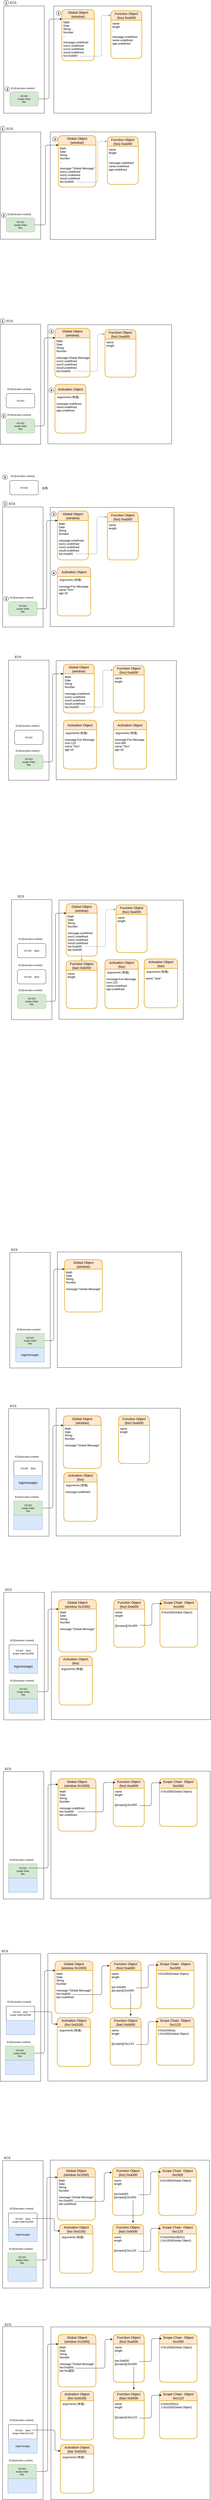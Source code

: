 <mxfile version="20.3.0" type="device"><diagram id="kQzFw5L_pu9Ym93o2bsB" name="第 1 页"><mxGraphModel dx="1292" dy="1020" grid="0" gridSize="10" guides="1" tooltips="1" connect="1" arrows="1" fold="1" page="0" pageScale="1" pageWidth="827" pageHeight="1169" math="0" shadow="0"><root><mxCell id="0"/><mxCell id="1" parent="0"/><mxCell id="50" value="" style="rounded=0;whiteSpace=wrap;html=1;" parent="1" vertex="1"><mxGeometry x="225" y="1008" width="520" height="500" as="geometry"/></mxCell><mxCell id="48" value="Global Object&#10;(window)" style="swimlane;childLayout=stackLayout;horizontal=1;startSize=40;horizontalStack=0;rounded=1;fontSize=14;fontStyle=0;strokeWidth=2;resizeParent=0;resizeLast=1;shadow=0;dashed=0;align=center;fillColor=#ffe6cc;strokeColor=#d79b00;collapsible=0" parent="1" vertex="1"><mxGeometry x="255" y="1023" width="147" height="205" as="geometry"/></mxCell><mxCell id="49" value="Math&#10;Date&#10;String&#10;Number&#10;&#10;message:Global Message&#10;num1:undefined&#10;num2:undefined&#10;result:undefined&#10;foo:0xa000&#10;&#10;" style="align=left;strokeColor=none;fillColor=none;spacingLeft=4;fontSize=12;verticalAlign=top;resizable=0;rotatable=0;part=1;" parent="48" vertex="1"><mxGeometry y="40" width="147" height="165" as="geometry"/></mxCell><mxCell id="57" value="" style="endArrow=classic;html=0;entryX=-0.011;entryY=0.097;entryDx=0;entryDy=0;entryPerimeter=0;fillColor=#dae8fc;strokeColor=#6c8ebf;" parent="48" target="51" edge="1"><mxGeometry width="50" height="50" relative="1" as="geometry"><mxPoint x="76" y="180" as="sourcePoint"/><mxPoint x="126" y="130" as="targetPoint"/><Array as="points"><mxPoint x="179" y="180"/><mxPoint x="179" y="24"/></Array></mxGeometry></mxCell><mxCell id="51" value="Function Object&#10;(foo) 0xa000" style="swimlane;childLayout=stackLayout;horizontal=1;startSize=40;horizontalStack=0;rounded=1;fontSize=14;fontStyle=0;strokeWidth=2;resizeParent=0;resizeLast=1;shadow=0;dashed=0;align=center;fillColor=#ffe6cc;strokeColor=#d79b00;collapsible=0" parent="1" vertex="1"><mxGeometry x="465" y="1028" width="130" height="200" as="geometry"/></mxCell><mxCell id="58" style="edgeStyle=none;html=1;exitX=0;exitY=0;exitDx=0;exitDy=0;" parent="51" source="52" target="51" edge="1"><mxGeometry relative="1" as="geometry"/></mxCell><mxCell id="52" value="name&#10;length&#10;&#10;" style="align=left;strokeColor=none;fillColor=none;spacingLeft=4;fontSize=12;verticalAlign=top;resizable=0;rotatable=0;part=1;" parent="51" vertex="1"><mxGeometry y="40" width="130" height="160" as="geometry"/></mxCell><mxCell id="62" value="Activation Object" style="swimlane;childLayout=stackLayout;horizontal=1;startSize=40;horizontalStack=0;rounded=1;fontSize=14;fontStyle=0;strokeWidth=2;resizeParent=0;resizeLast=1;shadow=0;dashed=0;align=center;fillColor=#ffe6cc;strokeColor=#d79b00;collapsible=0" parent="1" vertex="1"><mxGeometry x="255" y="1258" width="130" height="205" as="geometry"/></mxCell><mxCell id="63" value=" arguments:(有值)&#10;&#10;message:undefined&#10;name:undefined&#10;age:undefined" style="align=left;strokeColor=none;fillColor=none;spacingLeft=4;fontSize=12;verticalAlign=top;resizable=0;rotatable=0;part=1;" parent="62" vertex="1"><mxGeometry y="40" width="130" height="165" as="geometry"/></mxCell><mxCell id="65" value="" style="rounded=0;whiteSpace=wrap;html=1;fontSize=10;" parent="1" vertex="1"><mxGeometry x="25" y="1006" width="170" height="504" as="geometry"/></mxCell><mxCell id="164" style="edgeStyle=none;html=1;exitX=1;exitY=0.5;exitDx=0;exitDy=0;entryX=0;entryY=0;entryDx=0;entryDy=0;" parent="1" source="66" target="49" edge="1"><mxGeometry relative="1" as="geometry"><Array as="points"><mxPoint x="210" y="1433"/><mxPoint x="210" y="1063"/></Array></mxGeometry></mxCell><mxCell id="66" value="VO:GO&lt;br&gt;scope chain&lt;br&gt;this" style="rounded=1;whiteSpace=wrap;html=1;fontSize=10;fillColor=#d5e8d4;strokeColor=#82b366;" parent="1" vertex="1"><mxGeometry x="50" y="1403" width="120" height="60" as="geometry"/></mxCell><mxCell id="67" value="EC(Execution context)" style="text;html=1;strokeColor=none;fillColor=none;align=center;verticalAlign=middle;whiteSpace=wrap;rounded=0;fontSize=10;" parent="1" vertex="1"><mxGeometry x="50" y="1371" width="110" height="30" as="geometry"/></mxCell><mxCell id="68" value="VO:AO" style="rounded=1;whiteSpace=wrap;html=1;fontSize=10;" parent="1" vertex="1"><mxGeometry x="50" y="1297" width="120" height="60" as="geometry"/></mxCell><mxCell id="69" value="EC(Execution context)" style="text;html=1;strokeColor=none;fillColor=none;align=center;verticalAlign=middle;whiteSpace=wrap;rounded=0;fontSize=10;" parent="1" vertex="1"><mxGeometry x="50" y="1263" width="110" height="30" as="geometry"/></mxCell><mxCell id="70" value="" style="rounded=0;whiteSpace=wrap;html=1;" parent="1" vertex="1"><mxGeometry x="250" y="-330" width="410" height="450" as="geometry"/></mxCell><mxCell id="71" value="Global Object&#10;(window)" style="swimlane;childLayout=stackLayout;horizontal=1;startSize=40;horizontalStack=0;rounded=1;fontSize=14;fontStyle=0;strokeWidth=2;resizeParent=0;resizeLast=1;shadow=0;dashed=0;align=center;fillColor=#ffe6cc;strokeColor=#d79b00;collapsible=0" parent="1" vertex="1"><mxGeometry x="284" y="-315" width="136" height="215" as="geometry"/></mxCell><mxCell id="72" value="Math&#10;Date&#10;String&#10;Number&#10;...&#10;&#10;message:undefined&#10;num1:undefined&#10;num2:undefined&#10;result:undefined&#10;foo:0xa000&#10;&#10;" style="align=left;strokeColor=none;fillColor=none;spacingLeft=4;fontSize=12;verticalAlign=top;resizable=0;rotatable=0;part=1;" parent="71" vertex="1"><mxGeometry y="40" width="136" height="175" as="geometry"/></mxCell><mxCell id="73" value="" style="endArrow=classic;html=0;entryX=-0.011;entryY=0.097;entryDx=0;entryDy=0;entryPerimeter=0;fillColor=#dae8fc;strokeColor=#6c8ebf;" parent="71" target="74" edge="1"><mxGeometry width="50" height="50" relative="1" as="geometry"><mxPoint x="76" y="196" as="sourcePoint"/><mxPoint x="126" y="130" as="targetPoint"/><Array as="points"><mxPoint x="166" y="196"/><mxPoint x="166" y="25"/></Array></mxGeometry></mxCell><mxCell id="74" value="Function Object&#10;(foo) 0xa000" style="swimlane;childLayout=stackLayout;horizontal=1;startSize=40;horizontalStack=0;rounded=1;fontSize=14;fontStyle=0;strokeWidth=2;resizeParent=0;resizeLast=1;shadow=0;dashed=0;align=center;fillColor=#ffe6cc;strokeColor=#d79b00;collapsible=0" parent="1" vertex="1"><mxGeometry x="490" y="-310" width="130" height="200" as="geometry"/></mxCell><mxCell id="75" style="edgeStyle=none;html=1;exitX=0;exitY=0;exitDx=0;exitDy=0;" parent="74" source="76" target="74" edge="1"><mxGeometry relative="1" as="geometry"/></mxCell><mxCell id="76" value="name&#10;length&#10;...&#10;&#10;message:undefined&#10;name:undefined&#10;age:undefined" style="align=left;strokeColor=none;fillColor=none;spacingLeft=4;fontSize=12;verticalAlign=top;resizable=0;rotatable=0;part=1;" parent="74" vertex="1"><mxGeometry y="40" width="130" height="160" as="geometry"/></mxCell><mxCell id="79" value="" style="rounded=0;whiteSpace=wrap;html=1;fontSize=10;" parent="1" vertex="1"><mxGeometry x="40" y="-330" width="170" height="450" as="geometry"/></mxCell><mxCell id="84" value="" style="edgeStyle=none;html=1;fontSize=10;exitX=1;exitY=0.5;exitDx=0;exitDy=0;entryX=0;entryY=0;entryDx=0;entryDy=0;" parent="1" source="80" target="72" edge="1"><mxGeometry relative="1" as="geometry"><Array as="points"><mxPoint x="230" y="60"/><mxPoint x="230" y="-275"/></Array></mxGeometry></mxCell><mxCell id="80" value="VO:GO&lt;br&gt;scope chain&lt;br&gt;this" style="rounded=1;whiteSpace=wrap;html=1;fontSize=10;fillColor=#d5e8d4;strokeColor=#82b366;" parent="1" vertex="1"><mxGeometry x="65" y="30" width="120" height="60" as="geometry"/></mxCell><mxCell id="81" value="EC(Execution context)" style="text;html=1;strokeColor=none;fillColor=none;align=center;verticalAlign=middle;whiteSpace=wrap;rounded=0;fontSize=10;" parent="1" vertex="1"><mxGeometry x="65" width="110" height="30" as="geometry"/></mxCell><mxCell id="85" value="&lt;font size=&quot;1&quot;&gt;&lt;b style=&quot;font-size: 13px&quot;&gt;2&lt;/b&gt;&lt;/font&gt;" style="ellipse;whiteSpace=wrap;html=1;aspect=fixed;fontSize=10;" parent="1" vertex="1"><mxGeometry x="45" y="10" width="20" height="20" as="geometry"/></mxCell><mxCell id="87" value="&lt;font size=&quot;1&quot;&gt;&lt;b style=&quot;font-size: 13px&quot;&gt;3&lt;/b&gt;&lt;/font&gt;" style="ellipse;whiteSpace=wrap;html=1;aspect=fixed;fontSize=10;" parent="1" vertex="1"><mxGeometry x="260" y="-310" width="20" height="20" as="geometry"/></mxCell><mxCell id="92" value="&lt;font size=&quot;1&quot;&gt;&lt;b style=&quot;font-size: 13px&quot;&gt;1&lt;/b&gt;&lt;/font&gt;" style="ellipse;whiteSpace=wrap;html=1;aspect=fixed;fontSize=10;" parent="1" vertex="1"><mxGeometry x="40" y="-354" width="20" height="20" as="geometry"/></mxCell><mxCell id="93" value="ECS" style="text;html=1;align=center;verticalAlign=middle;resizable=0;points=[];autosize=1;strokeColor=none;fillColor=none;fontSize=13;" parent="1" vertex="1"><mxGeometry x="60" y="-354" width="37" height="20" as="geometry"/></mxCell><mxCell id="126" value="" style="rounded=0;whiteSpace=wrap;html=1;" parent="1" vertex="1"><mxGeometry x="235" y="199" width="443" height="451" as="geometry"/></mxCell><mxCell id="127" value="Global Object&#10;(window)" style="swimlane;childLayout=stackLayout;horizontal=1;startSize=40;horizontalStack=0;rounded=1;fontSize=14;fontStyle=0;strokeWidth=2;resizeParent=0;resizeLast=1;shadow=0;dashed=0;align=center;fillColor=#ffe6cc;strokeColor=#d79b00;collapsible=0" parent="1" vertex="1"><mxGeometry x="269" y="214" width="158" height="216" as="geometry"/></mxCell><mxCell id="128" value="Math&#10;Date&#10;String&#10;Number&#10;...&#10;&#10;message:&quot;Global Message&quot;&#10;num1:undefined&#10;num2:undefined&#10;result:undefined&#10;foo:0xa000&#10;&#10;" style="align=left;strokeColor=none;fillColor=none;spacingLeft=4;fontSize=12;verticalAlign=top;resizable=0;rotatable=0;part=1;" parent="127" vertex="1"><mxGeometry y="40" width="158" height="176" as="geometry"/></mxCell><mxCell id="129" value="" style="endArrow=classic;html=0;entryX=-0.011;entryY=0.097;entryDx=0;entryDy=0;entryPerimeter=0;fillColor=#dae8fc;strokeColor=#6c8ebf;" parent="127" target="130" edge="1"><mxGeometry width="50" height="50" relative="1" as="geometry"><mxPoint x="76" y="196" as="sourcePoint"/><mxPoint x="126" y="130" as="targetPoint"/><Array as="points"><mxPoint x="166" y="196"/><mxPoint x="166" y="25"/></Array></mxGeometry></mxCell><mxCell id="130" value="Function Object&#10;(foo) 0xa000" style="swimlane;childLayout=stackLayout;horizontal=1;startSize=40;horizontalStack=0;rounded=1;fontSize=14;fontStyle=0;strokeWidth=2;resizeParent=0;resizeLast=1;shadow=0;dashed=0;align=center;fillColor=#ffe6cc;strokeColor=#d79b00;collapsible=0" parent="1" vertex="1"><mxGeometry x="475" y="219" width="130" height="200" as="geometry"/></mxCell><mxCell id="131" style="edgeStyle=none;html=1;exitX=0;exitY=0;exitDx=0;exitDy=0;" parent="130" source="132" target="130" edge="1"><mxGeometry relative="1" as="geometry"/></mxCell><mxCell id="132" value="name&#10;length&#10;...&#10;&#10;message:undefined&#10;name:undefined&#10;age:undefined" style="align=left;strokeColor=none;fillColor=none;spacingLeft=4;fontSize=12;verticalAlign=top;resizable=0;rotatable=0;part=1;" parent="130" vertex="1"><mxGeometry y="40" width="130" height="160" as="geometry"/></mxCell><mxCell id="133" value="" style="rounded=0;whiteSpace=wrap;html=1;fontSize=10;" parent="1" vertex="1"><mxGeometry x="25" y="199" width="170" height="450" as="geometry"/></mxCell><mxCell id="134" value="" style="edgeStyle=none;html=1;fontSize=10;exitX=1;exitY=0.5;exitDx=0;exitDy=0;entryX=0;entryY=0;entryDx=0;entryDy=0;" parent="1" source="135" target="128" edge="1"><mxGeometry relative="1" as="geometry"><Array as="points"><mxPoint x="215" y="589"/><mxPoint x="215" y="254"/></Array></mxGeometry></mxCell><mxCell id="135" value="VO:GO&lt;br&gt;scope chain&lt;br&gt;this" style="rounded=1;whiteSpace=wrap;html=1;fontSize=10;fillColor=#d5e8d4;strokeColor=#82b366;" parent="1" vertex="1"><mxGeometry x="50" y="559" width="120" height="60" as="geometry"/></mxCell><mxCell id="136" value="EC(Execution context)" style="text;html=1;strokeColor=none;fillColor=none;align=center;verticalAlign=middle;whiteSpace=wrap;rounded=0;fontSize=10;" parent="1" vertex="1"><mxGeometry x="50" y="529" width="110" height="30" as="geometry"/></mxCell><mxCell id="137" value="&lt;font size=&quot;1&quot;&gt;&lt;b style=&quot;font-size: 13px&quot;&gt;2&lt;/b&gt;&lt;/font&gt;" style="ellipse;whiteSpace=wrap;html=1;aspect=fixed;fontSize=10;" parent="1" vertex="1"><mxGeometry x="30" y="539" width="20" height="20" as="geometry"/></mxCell><mxCell id="138" value="&lt;font size=&quot;1&quot;&gt;&lt;b style=&quot;font-size: 13px&quot;&gt;3&lt;/b&gt;&lt;/font&gt;" style="ellipse;whiteSpace=wrap;html=1;aspect=fixed;fontSize=10;" parent="1" vertex="1"><mxGeometry x="245" y="219" width="20" height="20" as="geometry"/></mxCell><mxCell id="139" value="&lt;font size=&quot;1&quot;&gt;&lt;b style=&quot;font-size: 13px&quot;&gt;1&lt;/b&gt;&lt;/font&gt;" style="ellipse;whiteSpace=wrap;html=1;aspect=fixed;fontSize=10;" parent="1" vertex="1"><mxGeometry x="25" y="175" width="20" height="20" as="geometry"/></mxCell><mxCell id="140" value="ECS" style="text;html=1;align=center;verticalAlign=middle;resizable=0;points=[];autosize=1;strokeColor=none;fillColor=none;fontSize=13;" parent="1" vertex="1"><mxGeometry x="45" y="175" width="37" height="20" as="geometry"/></mxCell><mxCell id="159" value="&lt;font size=&quot;1&quot;&gt;&lt;b style=&quot;font-size: 13px&quot;&gt;1&lt;/b&gt;&lt;/font&gt;" style="ellipse;whiteSpace=wrap;html=1;aspect=fixed;fontSize=10;" parent="1" vertex="1"><mxGeometry x="25" y="982" width="20" height="20" as="geometry"/></mxCell><mxCell id="160" value="ECS" style="text;html=1;align=center;verticalAlign=middle;resizable=0;points=[];autosize=1;strokeColor=none;fillColor=none;fontSize=13;" parent="1" vertex="1"><mxGeometry x="45" y="982" width="37" height="20" as="geometry"/></mxCell><mxCell id="161" value="&lt;font size=&quot;1&quot;&gt;&lt;b style=&quot;font-size: 13px&quot;&gt;2&lt;/b&gt;&lt;/font&gt;" style="ellipse;whiteSpace=wrap;html=1;aspect=fixed;fontSize=10;" parent="1" vertex="1"><mxGeometry x="30" y="1381" width="20" height="20" as="geometry"/></mxCell><mxCell id="163" value="&lt;font size=&quot;1&quot;&gt;&lt;b style=&quot;font-size: 13px&quot;&gt;3&lt;/b&gt;&lt;/font&gt;" style="ellipse;whiteSpace=wrap;html=1;aspect=fixed;fontSize=10;" parent="1" vertex="1"><mxGeometry x="230" y="1026" width="20" height="20" as="geometry"/></mxCell><mxCell id="165" value="&lt;font size=&quot;1&quot;&gt;&lt;b style=&quot;font-size: 13px&quot;&gt;4&lt;/b&gt;&lt;/font&gt;" style="ellipse;whiteSpace=wrap;html=1;aspect=fixed;fontSize=10;" parent="1" vertex="1"><mxGeometry x="230" y="1273" width="20" height="20" as="geometry"/></mxCell><mxCell id="171" value="" style="rounded=0;whiteSpace=wrap;html=1;" parent="1" vertex="1"><mxGeometry x="235" y="1775" width="520" height="500" as="geometry"/></mxCell><mxCell id="172" value="Global Object&#10;(window)" style="swimlane;childLayout=stackLayout;horizontal=1;startSize=40;horizontalStack=0;rounded=1;fontSize=14;fontStyle=0;strokeWidth=2;resizeParent=0;resizeLast=1;shadow=0;dashed=0;align=center;fillColor=#ffe6cc;strokeColor=#d79b00;collapsible=0" parent="1" vertex="1"><mxGeometry x="265" y="1790" width="130" height="205" as="geometry"/></mxCell><mxCell id="173" value="Math&#10;Date&#10;String&#10;Number&#10;&#10;message:undefined&#10;num1:undefined&#10;num2:undefined&#10;result:undefined&#10;foo:0xa000&#10;&#10;" style="align=left;strokeColor=none;fillColor=none;spacingLeft=4;fontSize=12;verticalAlign=top;resizable=0;rotatable=0;part=1;" parent="172" vertex="1"><mxGeometry y="40" width="130" height="165" as="geometry"/></mxCell><mxCell id="174" value="" style="endArrow=classic;html=0;entryX=-0.011;entryY=0.097;entryDx=0;entryDy=0;entryPerimeter=0;fillColor=#dae8fc;strokeColor=#6c8ebf;" parent="172" target="175" edge="1"><mxGeometry width="50" height="50" relative="1" as="geometry"><mxPoint x="76" y="180" as="sourcePoint"/><mxPoint x="126" y="130" as="targetPoint"/><Array as="points"><mxPoint x="166" y="180"/><mxPoint x="166" y="25"/></Array></mxGeometry></mxCell><mxCell id="175" value="Function Object&#10;(foo) 0xa000" style="swimlane;childLayout=stackLayout;horizontal=1;startSize=40;horizontalStack=0;rounded=1;fontSize=14;fontStyle=0;strokeWidth=2;resizeParent=0;resizeLast=1;shadow=0;dashed=0;align=center;fillColor=#ffe6cc;strokeColor=#d79b00;collapsible=0" parent="1" vertex="1"><mxGeometry x="475" y="1795" width="130" height="200" as="geometry"/></mxCell><mxCell id="176" style="edgeStyle=none;html=1;exitX=0;exitY=0;exitDx=0;exitDy=0;" parent="175" source="177" target="175" edge="1"><mxGeometry relative="1" as="geometry"/></mxCell><mxCell id="177" value="name&#10;length&#10;&#10;" style="align=left;strokeColor=none;fillColor=none;spacingLeft=4;fontSize=12;verticalAlign=top;resizable=0;rotatable=0;part=1;" parent="175" vertex="1"><mxGeometry y="40" width="130" height="160" as="geometry"/></mxCell><mxCell id="178" value="Activation Object" style="swimlane;childLayout=stackLayout;horizontal=1;startSize=40;horizontalStack=0;rounded=1;fontSize=14;fontStyle=0;strokeWidth=2;resizeParent=0;resizeLast=1;shadow=0;dashed=0;align=center;fillColor=#ffe6cc;strokeColor=#d79b00;collapsible=0" parent="1" vertex="1"><mxGeometry x="265" y="2025" width="140" height="205" as="geometry"/></mxCell><mxCell id="179" value=" arguments:(有值)&#10;&#10;message:Foo Message&#10;name:&quot;Tom&quot;&#10;age:18" style="align=left;strokeColor=none;fillColor=none;spacingLeft=4;fontSize=12;verticalAlign=top;resizable=0;rotatable=0;part=1;" parent="178" vertex="1"><mxGeometry y="40" width="140" height="165" as="geometry"/></mxCell><mxCell id="180" value="" style="rounded=0;whiteSpace=wrap;html=1;fontSize=10;" parent="1" vertex="1"><mxGeometry x="35" y="1773" width="170" height="504" as="geometry"/></mxCell><mxCell id="181" style="edgeStyle=none;html=1;exitX=1;exitY=0.5;exitDx=0;exitDy=0;entryX=0;entryY=0;entryDx=0;entryDy=0;" parent="1" source="182" target="173" edge="1"><mxGeometry relative="1" as="geometry"><Array as="points"><mxPoint x="220" y="2200"/><mxPoint x="220" y="1830"/></Array></mxGeometry></mxCell><mxCell id="182" value="VO:GO&lt;br&gt;scope chain&lt;br&gt;this" style="rounded=1;whiteSpace=wrap;html=1;fontSize=10;fillColor=#d5e8d4;strokeColor=#82b366;" parent="1" vertex="1"><mxGeometry x="60" y="2170" width="120" height="60" as="geometry"/></mxCell><mxCell id="183" value="EC(Execution context)" style="text;html=1;strokeColor=none;fillColor=none;align=center;verticalAlign=middle;whiteSpace=wrap;rounded=0;fontSize=10;" parent="1" vertex="1"><mxGeometry x="60" y="2138" width="110" height="30" as="geometry"/></mxCell><mxCell id="184" value="VO:AO" style="rounded=1;whiteSpace=wrap;html=1;fontSize=10;" parent="1" vertex="1"><mxGeometry x="65" y="1662" width="120" height="60" as="geometry"/></mxCell><mxCell id="185" value="EC(Execution context)" style="text;html=1;strokeColor=none;fillColor=none;align=center;verticalAlign=middle;whiteSpace=wrap;rounded=0;fontSize=10;" parent="1" vertex="1"><mxGeometry x="65" y="1628" width="110" height="30" as="geometry"/></mxCell><mxCell id="187" value="&lt;font size=&quot;1&quot;&gt;&lt;b style=&quot;font-size: 13px&quot;&gt;1&lt;/b&gt;&lt;/font&gt;" style="ellipse;whiteSpace=wrap;html=1;aspect=fixed;fontSize=10;" parent="1" vertex="1"><mxGeometry x="35" y="1749" width="20" height="20" as="geometry"/></mxCell><mxCell id="188" value="ECS" style="text;html=1;align=center;verticalAlign=middle;resizable=0;points=[];autosize=1;strokeColor=none;fillColor=none;fontSize=13;" parent="1" vertex="1"><mxGeometry x="55" y="1749" width="37" height="20" as="geometry"/></mxCell><mxCell id="189" value="&lt;font size=&quot;1&quot;&gt;&lt;b style=&quot;font-size: 13px&quot;&gt;2&lt;/b&gt;&lt;/font&gt;" style="ellipse;whiteSpace=wrap;html=1;aspect=fixed;fontSize=10;" parent="1" vertex="1"><mxGeometry x="40" y="2148" width="20" height="20" as="geometry"/></mxCell><mxCell id="190" value="&lt;font size=&quot;1&quot;&gt;&lt;b style=&quot;font-size: 13px&quot;&gt;3&lt;/b&gt;&lt;/font&gt;" style="ellipse;whiteSpace=wrap;html=1;aspect=fixed;fontSize=10;" parent="1" vertex="1"><mxGeometry x="240" y="1793" width="20" height="20" as="geometry"/></mxCell><mxCell id="191" value="&lt;font size=&quot;1&quot;&gt;&lt;b style=&quot;font-size: 13px&quot;&gt;4&lt;/b&gt;&lt;/font&gt;" style="ellipse;whiteSpace=wrap;html=1;aspect=fixed;fontSize=10;" parent="1" vertex="1"><mxGeometry x="240" y="2040" width="20" height="20" as="geometry"/></mxCell><mxCell id="192" value="&lt;font size=&quot;1&quot;&gt;&lt;b style=&quot;font-size: 13px&quot;&gt;5&lt;/b&gt;&lt;/font&gt;" style="ellipse;whiteSpace=wrap;html=1;aspect=fixed;fontSize=10;" parent="1" vertex="1"><mxGeometry x="35" y="1638" width="20" height="20" as="geometry"/></mxCell><mxCell id="193" value="出栈" style="text;html=1;align=center;verticalAlign=middle;resizable=0;points=[];autosize=1;strokeColor=none;fillColor=none;" parent="1" vertex="1"><mxGeometry x="195" y="1685" width="34" height="18" as="geometry"/></mxCell><mxCell id="194" value="" style="rounded=0;whiteSpace=wrap;html=1;" parent="1" vertex="1"><mxGeometry x="260" y="2418" width="505" height="500" as="geometry"/></mxCell><mxCell id="195" value="Global Object&#10;(window)" style="swimlane;childLayout=stackLayout;horizontal=1;startSize=40;horizontalStack=0;rounded=1;fontSize=14;fontStyle=0;strokeWidth=2;resizeParent=0;resizeLast=1;shadow=0;dashed=0;align=center;fillColor=#ffe6cc;strokeColor=#d79b00;collapsible=0" parent="1" vertex="1"><mxGeometry x="290" y="2433" width="130" height="205" as="geometry"/></mxCell><mxCell id="196" value="Math&#10;Date&#10;String&#10;Number&#10;&#10;message:undefined&#10;num1:undefined&#10;num2:undefined&#10;result:undefined&#10;foo:0xa000&#10;&#10;" style="align=left;strokeColor=none;fillColor=none;spacingLeft=4;fontSize=12;verticalAlign=top;resizable=0;rotatable=0;part=1;" parent="195" vertex="1"><mxGeometry y="40" width="130" height="165" as="geometry"/></mxCell><mxCell id="197" value="" style="endArrow=classic;html=0;entryX=-0.011;entryY=0.097;entryDx=0;entryDy=0;entryPerimeter=0;fillColor=#dae8fc;strokeColor=#6c8ebf;" parent="195" target="198" edge="1"><mxGeometry width="50" height="50" relative="1" as="geometry"><mxPoint x="76" y="180" as="sourcePoint"/><mxPoint x="126" y="130" as="targetPoint"/><Array as="points"><mxPoint x="166" y="180"/><mxPoint x="166" y="25"/></Array></mxGeometry></mxCell><mxCell id="198" value="Function Object&#10;(foo) 0xa000" style="swimlane;childLayout=stackLayout;horizontal=1;startSize=40;horizontalStack=0;rounded=1;fontSize=14;fontStyle=0;strokeWidth=2;resizeParent=0;resizeLast=1;shadow=0;dashed=0;align=center;fillColor=#ffe6cc;strokeColor=#d79b00;collapsible=0" parent="1" vertex="1"><mxGeometry x="500" y="2438" width="130" height="200" as="geometry"/></mxCell><mxCell id="199" style="edgeStyle=none;html=1;exitX=0;exitY=0;exitDx=0;exitDy=0;" parent="198" source="200" target="198" edge="1"><mxGeometry relative="1" as="geometry"/></mxCell><mxCell id="200" value="name&#10;length&#10;&#10;" style="align=left;strokeColor=none;fillColor=none;spacingLeft=4;fontSize=12;verticalAlign=top;resizable=0;rotatable=0;part=1;" parent="198" vertex="1"><mxGeometry y="40" width="130" height="160" as="geometry"/></mxCell><mxCell id="201" value="Activation Object" style="swimlane;childLayout=stackLayout;horizontal=1;startSize=40;horizontalStack=0;rounded=1;fontSize=14;fontStyle=0;strokeWidth=2;resizeParent=0;resizeLast=1;shadow=0;dashed=0;align=center;fillColor=#ffe6cc;strokeColor=#d79b00;collapsible=0" parent="1" vertex="1"><mxGeometry x="290" y="2668" width="140" height="205" as="geometry"/></mxCell><mxCell id="202" value=" arguments:(有值)&#10;&#10;message:Foo Message&#10;num:123&#10;name:&quot;Tom&quot;&#10;age:18" style="align=left;strokeColor=none;fillColor=none;spacingLeft=4;fontSize=12;verticalAlign=top;resizable=0;rotatable=0;part=1;" parent="201" vertex="1"><mxGeometry y="40" width="140" height="165" as="geometry"/></mxCell><mxCell id="203" value="" style="rounded=0;whiteSpace=wrap;html=1;fontSize=10;" parent="1" vertex="1"><mxGeometry x="60" y="2416" width="170" height="504" as="geometry"/></mxCell><mxCell id="204" style="edgeStyle=none;html=1;exitX=1;exitY=0.5;exitDx=0;exitDy=0;entryX=0;entryY=0;entryDx=0;entryDy=0;" parent="1" source="205" target="196" edge="1"><mxGeometry relative="1" as="geometry"><Array as="points"><mxPoint x="245" y="2843"/><mxPoint x="245" y="2473"/></Array></mxGeometry></mxCell><mxCell id="205" value="VO:GO&lt;br&gt;scope chain&lt;br&gt;this" style="rounded=1;whiteSpace=wrap;html=1;fontSize=10;fillColor=#d5e8d4;strokeColor=#82b366;" parent="1" vertex="1"><mxGeometry x="85" y="2813" width="120" height="60" as="geometry"/></mxCell><mxCell id="206" value="EC(Execution context)" style="text;html=1;strokeColor=none;fillColor=none;align=center;verticalAlign=middle;whiteSpace=wrap;rounded=0;fontSize=10;" parent="1" vertex="1"><mxGeometry x="85" y="2781" width="110" height="30" as="geometry"/></mxCell><mxCell id="209" value="ECS" style="text;html=1;align=center;verticalAlign=middle;resizable=0;points=[];autosize=1;strokeColor=none;fillColor=none;fontSize=13;" parent="1" vertex="1"><mxGeometry x="80" y="2392" width="37" height="20" as="geometry"/></mxCell><mxCell id="213" value="VO:AO" style="rounded=1;whiteSpace=wrap;html=1;fontSize=10;" parent="1" vertex="1"><mxGeometry x="85" y="2710" width="120" height="60" as="geometry"/></mxCell><mxCell id="214" value="EC(Execution context)" style="text;html=1;strokeColor=none;fillColor=none;align=center;verticalAlign=middle;whiteSpace=wrap;rounded=0;fontSize=10;" parent="1" vertex="1"><mxGeometry x="85" y="2676" width="110" height="30" as="geometry"/></mxCell><mxCell id="215" value="Activation Object" style="swimlane;childLayout=stackLayout;horizontal=1;startSize=40;horizontalStack=0;rounded=1;fontSize=14;fontStyle=0;strokeWidth=2;resizeParent=0;resizeLast=1;shadow=0;dashed=0;align=center;fillColor=#ffe6cc;strokeColor=#d79b00;collapsible=0" parent="1" vertex="1"><mxGeometry x="500" y="2668" width="140" height="205" as="geometry"/></mxCell><mxCell id="216" value=" arguments:(有值)&#10;&#10;message:Foo Message&#10;num:456&#10;name:&quot;Tom&quot;&#10;age:18" style="align=left;strokeColor=none;fillColor=none;spacingLeft=4;fontSize=12;verticalAlign=top;resizable=0;rotatable=0;part=1;" parent="215" vertex="1"><mxGeometry y="40" width="140" height="165" as="geometry"/></mxCell><mxCell id="236" value="" style="rounded=0;whiteSpace=wrap;html=1;" parent="1" vertex="1"><mxGeometry x="272" y="3423" width="522" height="500" as="geometry"/></mxCell><mxCell id="237" value="Global Object&#10;(window)" style="swimlane;childLayout=stackLayout;horizontal=1;startSize=40;horizontalStack=0;rounded=1;fontSize=14;fontStyle=0;strokeWidth=2;resizeParent=0;resizeLast=1;shadow=0;dashed=0;align=center;fillColor=#ffe6cc;strokeColor=#d79b00;collapsible=0" parent="1" vertex="1"><mxGeometry x="302" y="3438" width="130" height="220" as="geometry"/></mxCell><mxCell id="238" value="Math&#10;Date&#10;String&#10;Number&#10;&#10;message:undefined&#10;num1:undefined&#10;num2:undefined&#10;result:undefined&#10;foo:0xa000&#10;bar:0xb000&#10;&#10;" style="align=left;strokeColor=none;fillColor=none;spacingLeft=4;fontSize=12;verticalAlign=top;resizable=0;rotatable=0;part=1;" parent="237" vertex="1"><mxGeometry y="40" width="130" height="180" as="geometry"/></mxCell><mxCell id="239" value="" style="endArrow=classic;html=0;entryX=-0.011;entryY=0.097;entryDx=0;entryDy=0;entryPerimeter=0;fillColor=#dae8fc;strokeColor=#6c8ebf;" parent="237" target="240" edge="1"><mxGeometry width="50" height="50" relative="1" as="geometry"><mxPoint x="76" y="180" as="sourcePoint"/><mxPoint x="126" y="130" as="targetPoint"/><Array as="points"><mxPoint x="166" y="180"/><mxPoint x="166" y="25"/></Array></mxGeometry></mxCell><mxCell id="240" value="Function Object&#10;(foo) 0xa000" style="swimlane;childLayout=stackLayout;horizontal=1;startSize=40;horizontalStack=0;rounded=1;fontSize=14;fontStyle=0;strokeWidth=2;resizeParent=0;resizeLast=1;shadow=0;dashed=0;align=center;fillColor=#ffe6cc;strokeColor=#d79b00;collapsible=0" parent="1" vertex="1"><mxGeometry x="512" y="3443" width="130" height="200" as="geometry"/></mxCell><mxCell id="241" style="edgeStyle=none;html=1;exitX=0;exitY=0;exitDx=0;exitDy=0;" parent="240" source="242" target="240" edge="1"><mxGeometry relative="1" as="geometry"/></mxCell><mxCell id="242" value="name&#10;length&#10;&#10;" style="align=left;strokeColor=none;fillColor=none;spacingLeft=4;fontSize=12;verticalAlign=top;resizable=0;rotatable=0;part=1;" parent="240" vertex="1"><mxGeometry y="40" width="130" height="160" as="geometry"/></mxCell><mxCell id="243" value="Activation Object&#10;(foo)" style="swimlane;childLayout=stackLayout;horizontal=1;startSize=40;horizontalStack=0;rounded=1;fontSize=14;fontStyle=0;strokeWidth=2;resizeParent=0;resizeLast=1;shadow=0;dashed=0;align=center;fillColor=#ffe6cc;strokeColor=#d79b00;collapsible=0" parent="1" vertex="1"><mxGeometry x="465" y="3673" width="140" height="205" as="geometry"/></mxCell><mxCell id="244" value=" arguments:(有值)&#10;&#10;message:Foo Message&#10;num:123&#10;name:undefined&#10;age:undefined" style="align=left;strokeColor=none;fillColor=none;spacingLeft=4;fontSize=12;verticalAlign=top;resizable=0;rotatable=0;part=1;" parent="243" vertex="1"><mxGeometry y="40" width="140" height="165" as="geometry"/></mxCell><mxCell id="245" value="" style="rounded=0;whiteSpace=wrap;html=1;fontSize=10;" parent="1" vertex="1"><mxGeometry x="72" y="3421" width="170" height="504" as="geometry"/></mxCell><mxCell id="246" style="edgeStyle=none;html=1;exitX=1;exitY=0.5;exitDx=0;exitDy=0;entryX=0;entryY=0;entryDx=0;entryDy=0;" parent="1" source="247" target="238" edge="1"><mxGeometry relative="1" as="geometry"><Array as="points"><mxPoint x="257" y="3848"/><mxPoint x="257" y="3478"/></Array></mxGeometry></mxCell><mxCell id="247" value="VO:GO&lt;br&gt;scope chain&lt;br&gt;this" style="rounded=1;whiteSpace=wrap;html=1;fontSize=10;fillColor=#d5e8d4;strokeColor=#82b366;" parent="1" vertex="1"><mxGeometry x="97" y="3818" width="120" height="60" as="geometry"/></mxCell><mxCell id="248" value="EC(Execution context)" style="text;html=1;strokeColor=none;fillColor=none;align=center;verticalAlign=middle;whiteSpace=wrap;rounded=0;fontSize=10;" parent="1" vertex="1"><mxGeometry x="97" y="3786" width="110" height="30" as="geometry"/></mxCell><mxCell id="249" value="ECS" style="text;html=1;align=center;verticalAlign=middle;resizable=0;points=[];autosize=1;strokeColor=none;fillColor=none;fontSize=13;" parent="1" vertex="1"><mxGeometry x="92" y="3397" width="37" height="20" as="geometry"/></mxCell><mxCell id="250" value="VO:AO&amp;nbsp; &amp;nbsp; (foo)" style="rounded=1;whiteSpace=wrap;html=1;fontSize=10;" parent="1" vertex="1"><mxGeometry x="97" y="3715" width="120" height="60" as="geometry"/></mxCell><mxCell id="251" value="EC(Execution context)" style="text;html=1;strokeColor=none;fillColor=none;align=center;verticalAlign=middle;whiteSpace=wrap;rounded=0;fontSize=10;" parent="1" vertex="1"><mxGeometry x="97" y="3681" width="110" height="30" as="geometry"/></mxCell><mxCell id="252" value="Activation Object&#10;(bar)" style="swimlane;childLayout=stackLayout;horizontal=1;startSize=40;horizontalStack=0;rounded=1;fontSize=14;fontStyle=0;strokeWidth=2;resizeParent=0;resizeLast=1;shadow=0;dashed=0;align=center;fillColor=#ffe6cc;strokeColor=#d79b00;collapsible=0" parent="1" vertex="1"><mxGeometry x="630" y="3670" width="140" height="205" as="geometry"/></mxCell><mxCell id="253" value=" arguments:(有值)&#10;&#10;name:&quot;Jack&quot;" style="align=left;strokeColor=none;fillColor=none;spacingLeft=4;fontSize=12;verticalAlign=top;resizable=0;rotatable=0;part=1;" parent="252" vertex="1"><mxGeometry y="40" width="140" height="165" as="geometry"/></mxCell><mxCell id="254" value="VO:AO&amp;nbsp; &amp;nbsp; (bar)" style="rounded=1;whiteSpace=wrap;html=1;fontSize=10;" parent="1" vertex="1"><mxGeometry x="97" y="3605" width="120" height="60" as="geometry"/></mxCell><mxCell id="255" value="EC(Execution context)" style="text;html=1;strokeColor=none;fillColor=none;align=center;verticalAlign=middle;whiteSpace=wrap;rounded=0;fontSize=10;" parent="1" vertex="1"><mxGeometry x="97" y="3571" width="110" height="30" as="geometry"/></mxCell><mxCell id="256" value="Function Object&#10;(bar) 0xb000" style="swimlane;childLayout=stackLayout;horizontal=1;startSize=40;horizontalStack=0;rounded=1;fontSize=14;fontStyle=0;strokeWidth=2;resizeParent=0;resizeLast=1;shadow=0;dashed=0;align=center;fillColor=#ffe6cc;strokeColor=#d79b00;collapsible=0" parent="1" vertex="1"><mxGeometry x="302" y="3678" width="130" height="200" as="geometry"/></mxCell><mxCell id="257" style="edgeStyle=none;html=1;exitX=0;exitY=0;exitDx=0;exitDy=0;" parent="256" source="258" target="256" edge="1"><mxGeometry relative="1" as="geometry"/></mxCell><mxCell id="258" value="name&#10;length&#10;&#10;" style="align=left;strokeColor=none;fillColor=none;spacingLeft=4;fontSize=12;verticalAlign=top;resizable=0;rotatable=0;part=1;" parent="256" vertex="1"><mxGeometry y="40" width="130" height="160" as="geometry"/></mxCell><mxCell id="259" value="" style="endArrow=classic;html=1;entryX=0.5;entryY=0;entryDx=0;entryDy=0;fillColor=#dae8fc;strokeColor=#6c8ebf;" parent="1" target="256" edge="1"><mxGeometry width="50" height="50" relative="1" as="geometry"><mxPoint x="367" y="3646" as="sourcePoint"/><mxPoint x="206" y="3671" as="targetPoint"/></mxGeometry></mxCell><mxCell id="262" value="" style="rounded=0;whiteSpace=wrap;html=1;" parent="1" vertex="1"><mxGeometry x="260" y="5556" width="522" height="536" as="geometry"/></mxCell><mxCell id="263" value="Global Object&#10;(window)" style="swimlane;childLayout=stackLayout;horizontal=1;startSize=40;horizontalStack=0;rounded=1;fontSize=14;fontStyle=0;strokeWidth=2;resizeParent=0;resizeLast=1;shadow=0;dashed=0;align=center;fillColor=#ffe6cc;strokeColor=#d79b00;collapsible=0" parent="1" vertex="1"><mxGeometry x="290" y="5588" width="159" height="220" as="geometry"/></mxCell><mxCell id="264" value="Math&#10;Date&#10;String&#10;Number&#10;&#10;message:&quot;Global Message&quot;&#10;&#10;" style="align=left;strokeColor=none;fillColor=none;spacingLeft=4;fontSize=12;verticalAlign=top;resizable=0;rotatable=0;part=1;" parent="263" vertex="1"><mxGeometry y="40" width="159" height="180" as="geometry"/></mxCell><mxCell id="271" value="" style="rounded=0;whiteSpace=wrap;html=1;fontSize=10;" parent="1" vertex="1"><mxGeometry x="60" y="5558" width="170" height="535" as="geometry"/></mxCell><mxCell id="272" style="edgeStyle=none;html=1;exitX=1;exitY=0.5;exitDx=0;exitDy=0;entryX=0;entryY=0;entryDx=0;entryDy=0;" parent="1" source="273" target="264" edge="1"><mxGeometry relative="1" as="geometry"><Array as="points"><mxPoint x="246" y="5975"/><mxPoint x="246" y="5628"/></Array></mxGeometry></mxCell><mxCell id="273" value="VO:GO&lt;br&gt;scope chain&lt;br&gt;this&lt;br&gt;" style="rounded=0;whiteSpace=wrap;html=1;fontSize=10;fillColor=#d5e8d4;strokeColor=#82b366;" parent="1" vertex="1"><mxGeometry x="82" y="5945" width="120" height="60" as="geometry"/></mxCell><mxCell id="274" value="EC(Execution context)" style="text;html=1;strokeColor=none;fillColor=none;align=center;verticalAlign=middle;whiteSpace=wrap;rounded=0;fontSize=10;" parent="1" vertex="1"><mxGeometry x="82" y="5913" width="110" height="30" as="geometry"/></mxCell><mxCell id="275" value="ECS" style="text;html=1;align=center;verticalAlign=middle;resizable=0;points=[];autosize=1;strokeColor=none;fillColor=none;fontSize=13;" parent="1" vertex="1"><mxGeometry x="60" y="5536" width="37" height="20" as="geometry"/></mxCell><mxCell id="288" value="" style="rounded=0;whiteSpace=wrap;html=1;fontSize=10;fillColor=#dae8fc;strokeColor=#6c8ebf;" parent="1" vertex="1"><mxGeometry x="82" y="6005" width="120" height="60" as="geometry"/></mxCell><mxCell id="289" value="" style="rounded=0;whiteSpace=wrap;html=1;" parent="1" vertex="1"><mxGeometry x="265" y="4900" width="522" height="485" as="geometry"/></mxCell><mxCell id="290" value="Global Object&#10;(window)" style="swimlane;childLayout=stackLayout;horizontal=1;startSize=40;horizontalStack=0;rounded=1;fontSize=14;fontStyle=0;strokeWidth=2;resizeParent=0;resizeLast=1;shadow=0;dashed=0;align=center;fillColor=#ffe6cc;strokeColor=#d79b00;collapsible=0" parent="1" vertex="1"><mxGeometry x="295" y="4932" width="159" height="220" as="geometry"/></mxCell><mxCell id="291" value="Math&#10;Date&#10;String&#10;Number&#10;&#10;message:&quot;Global Message&quot;&#10;&#10;" style="align=left;strokeColor=none;fillColor=none;spacingLeft=4;fontSize=12;verticalAlign=top;resizable=0;rotatable=0;part=1;" parent="290" vertex="1"><mxGeometry y="40" width="159" height="180" as="geometry"/></mxCell><mxCell id="292" value="" style="rounded=0;whiteSpace=wrap;html=1;fontSize=10;" parent="1" vertex="1"><mxGeometry x="65" y="4902" width="170" height="485" as="geometry"/></mxCell><mxCell id="293" style="edgeStyle=none;html=1;exitX=1;exitY=0.5;exitDx=0;exitDy=0;entryX=0;entryY=0;entryDx=0;entryDy=0;" parent="1" source="294" target="291" edge="1"><mxGeometry relative="1" as="geometry"><Array as="points"><mxPoint x="250" y="5272"/><mxPoint x="250" y="4972"/></Array></mxGeometry></mxCell><mxCell id="294" value="VO:GO&lt;br&gt;scope chain&lt;br&gt;this&lt;br&gt;" style="rounded=0;whiteSpace=wrap;html=1;fontSize=10;fillColor=#d5e8d4;strokeColor=#82b366;" parent="1" vertex="1"><mxGeometry x="90" y="5242" width="120" height="60" as="geometry"/></mxCell><mxCell id="295" value="EC(Execution context)" style="text;html=1;strokeColor=none;fillColor=none;align=center;verticalAlign=middle;whiteSpace=wrap;rounded=0;fontSize=10;" parent="1" vertex="1"><mxGeometry x="90" y="5210" width="110" height="30" as="geometry"/></mxCell><mxCell id="296" value="ECS" style="text;html=1;align=center;verticalAlign=middle;resizable=0;points=[];autosize=1;strokeColor=none;fillColor=none;fontSize=13;" parent="1" vertex="1"><mxGeometry x="65" y="4880" width="37" height="20" as="geometry"/></mxCell><mxCell id="297" value="&lt;font style=&quot;font-size: 12px&quot;&gt;log(message)&lt;/font&gt;" style="rounded=0;whiteSpace=wrap;html=1;fontSize=10;fillColor=#dae8fc;strokeColor=#6c8ebf;" parent="1" vertex="1"><mxGeometry x="90" y="5302" width="120" height="60" as="geometry"/></mxCell><mxCell id="298" value="Function Object&#10;(foo) 0xa000" style="swimlane;childLayout=stackLayout;horizontal=1;startSize=40;horizontalStack=0;rounded=1;fontSize=14;fontStyle=0;strokeWidth=2;resizeParent=0;resizeLast=1;shadow=0;dashed=0;align=center;fillColor=#ffe6cc;strokeColor=#d79b00;collapsible=0" parent="1" vertex="1"><mxGeometry x="522" y="5588" width="130" height="200" as="geometry"/></mxCell><mxCell id="299" style="edgeStyle=none;html=1;exitX=0;exitY=0;exitDx=0;exitDy=0;" parent="298" source="300" target="298" edge="1"><mxGeometry relative="1" as="geometry"/></mxCell><mxCell id="300" value="name&#10;length&#10;...&#10;&#10;" style="align=left;strokeColor=none;fillColor=none;spacingLeft=4;fontSize=12;verticalAlign=top;resizable=0;rotatable=0;part=1;" parent="298" vertex="1"><mxGeometry y="40" width="130" height="160" as="geometry"/></mxCell><mxCell id="302" value="Activation Object&#10;(foo)" style="swimlane;childLayout=stackLayout;horizontal=1;startSize=40;horizontalStack=0;rounded=1;fontSize=14;fontStyle=0;strokeWidth=2;resizeParent=0;resizeLast=1;shadow=0;dashed=0;align=center;fillColor=#ffe6cc;strokeColor=#d79b00;collapsible=0" parent="1" vertex="1"><mxGeometry x="292" y="5825.5" width="140" height="205" as="geometry"/></mxCell><mxCell id="303" value=" arguments:(有值)&#10;&#10;message:undefined" style="align=left;strokeColor=none;fillColor=none;spacingLeft=4;fontSize=12;verticalAlign=top;resizable=0;rotatable=0;part=1;" parent="302" vertex="1"><mxGeometry y="40" width="140" height="165" as="geometry"/></mxCell><mxCell id="304" value="VO:AO&amp;nbsp; &amp;nbsp; (foo)" style="rounded=0;whiteSpace=wrap;html=1;fontSize=10;" parent="1" vertex="1"><mxGeometry x="82" y="5778" width="120" height="60" as="geometry"/></mxCell><mxCell id="305" value="EC(Execution context)" style="text;html=1;strokeColor=none;fillColor=none;align=center;verticalAlign=middle;whiteSpace=wrap;rounded=0;fontSize=10;" parent="1" vertex="1"><mxGeometry x="82" y="5744" width="110" height="30" as="geometry"/></mxCell><mxCell id="306" value="&lt;font style=&quot;font-size: 13px&quot;&gt;log(message)&lt;/font&gt;" style="rounded=0;whiteSpace=wrap;html=1;fontSize=10;fillColor=#dae8fc;strokeColor=#6c8ebf;" parent="1" vertex="1"><mxGeometry x="82" y="5838" width="120" height="60" as="geometry"/></mxCell><mxCell id="311" value="" style="rounded=0;whiteSpace=wrap;html=1;" parent="1" vertex="1"><mxGeometry x="240" y="6327" width="669" height="536" as="geometry"/></mxCell><mxCell id="312" value="Global Object&#10;(window 0x1000)" style="swimlane;childLayout=stackLayout;horizontal=1;startSize=40;horizontalStack=0;rounded=1;fontSize=14;fontStyle=0;strokeWidth=2;resizeParent=0;resizeLast=1;shadow=0;dashed=0;align=center;fillColor=#ffe6cc;strokeColor=#d79b00;collapsible=0" parent="1" vertex="1"><mxGeometry x="270" y="6359" width="159" height="220" as="geometry"/></mxCell><mxCell id="313" value="Math&#10;Date&#10;String&#10;Number&#10;&#10;message:&quot;Global Message&quot;&#10;&#10;" style="align=left;strokeColor=none;fillColor=none;spacingLeft=4;fontSize=12;verticalAlign=top;resizable=0;rotatable=0;part=1;" parent="312" vertex="1"><mxGeometry y="40" width="159" height="180" as="geometry"/></mxCell><mxCell id="314" value="" style="rounded=0;whiteSpace=wrap;html=1;fontSize=10;" parent="1" vertex="1"><mxGeometry x="40" y="6329" width="170" height="535" as="geometry"/></mxCell><mxCell id="315" style="edgeStyle=none;html=1;exitX=1;exitY=0.5;exitDx=0;exitDy=0;entryX=0;entryY=0;entryDx=0;entryDy=0;" parent="1" source="316" target="313" edge="1"><mxGeometry relative="1" as="geometry"><Array as="points"><mxPoint x="226" y="6746"/><mxPoint x="226" y="6399"/></Array></mxGeometry></mxCell><mxCell id="316" value="VO:GO&lt;br&gt;scope chain&lt;br&gt;this&lt;br&gt;" style="rounded=0;whiteSpace=wrap;html=1;fontSize=10;fillColor=#d5e8d4;strokeColor=#82b366;" parent="1" vertex="1"><mxGeometry x="62" y="6716" width="120" height="60" as="geometry"/></mxCell><mxCell id="317" value="EC(Execution context)" style="text;html=1;strokeColor=none;fillColor=none;align=center;verticalAlign=middle;whiteSpace=wrap;rounded=0;fontSize=10;" parent="1" vertex="1"><mxGeometry x="62" y="6684" width="110" height="30" as="geometry"/></mxCell><mxCell id="318" value="ECS" style="text;html=1;align=center;verticalAlign=middle;resizable=0;points=[];autosize=1;strokeColor=none;fillColor=none;fontSize=13;" parent="1" vertex="1"><mxGeometry x="40" y="6307" width="37" height="20" as="geometry"/></mxCell><mxCell id="319" value="" style="rounded=0;whiteSpace=wrap;html=1;fontSize=10;fillColor=#dae8fc;strokeColor=#6c8ebf;" parent="1" vertex="1"><mxGeometry x="62" y="6776" width="120" height="60" as="geometry"/></mxCell><mxCell id="320" value="Function Object&#10;(foo) 0xa000" style="swimlane;childLayout=stackLayout;horizontal=1;startSize=40;horizontalStack=0;rounded=1;fontSize=14;fontStyle=0;strokeWidth=2;resizeParent=0;resizeLast=1;shadow=0;dashed=0;align=center;fillColor=#ffe6cc;strokeColor=#d79b00;collapsible=0" parent="1" vertex="1"><mxGeometry x="502" y="6359" width="130" height="200" as="geometry"/></mxCell><mxCell id="321" style="edgeStyle=none;html=1;exitX=0;exitY=0;exitDx=0;exitDy=0;" parent="320" source="322" target="320" edge="1"><mxGeometry relative="1" as="geometry"/></mxCell><mxCell id="322" value="name&#10;length&#10;...&#10;&#10;[[scopes]]:0xc000&#10;" style="align=left;strokeColor=none;fillColor=none;spacingLeft=4;fontSize=12;verticalAlign=top;resizable=0;rotatable=0;part=1;" parent="320" vertex="1"><mxGeometry y="40" width="130" height="160" as="geometry"/></mxCell><mxCell id="323" value="Activation Object&#10;(foo)" style="swimlane;childLayout=stackLayout;horizontal=1;startSize=40;horizontalStack=0;rounded=1;fontSize=14;fontStyle=0;strokeWidth=2;resizeParent=0;resizeLast=1;shadow=0;dashed=0;align=center;fillColor=#ffe6cc;strokeColor=#d79b00;collapsible=0" parent="1" vertex="1"><mxGeometry x="272" y="6596.5" width="140" height="205" as="geometry"/></mxCell><mxCell id="324" value=" arguments:(有值)&#10;&#10;" style="align=left;strokeColor=none;fillColor=none;spacingLeft=4;fontSize=12;verticalAlign=top;resizable=0;rotatable=0;part=1;" parent="323" vertex="1"><mxGeometry y="40" width="140" height="165" as="geometry"/></mxCell><mxCell id="325" value="VO:AO&amp;nbsp; &amp;nbsp; (foo)&lt;br&gt;&lt;font style=&quot;font-size: 10px&quot;&gt;scope chain:0x1000&lt;/font&gt;" style="rounded=0;whiteSpace=wrap;html=1;fontSize=10;" parent="1" vertex="1"><mxGeometry x="62" y="6549" width="120" height="60" as="geometry"/></mxCell><mxCell id="326" value="EC(Execution context)" style="text;html=1;strokeColor=none;fillColor=none;align=center;verticalAlign=middle;whiteSpace=wrap;rounded=0;fontSize=10;" parent="1" vertex="1"><mxGeometry x="62" y="6515" width="110" height="30" as="geometry"/></mxCell><mxCell id="327" value="&lt;font style=&quot;font-size: 13px&quot;&gt;log(message)&lt;/font&gt;" style="rounded=0;whiteSpace=wrap;html=1;fontSize=10;fillColor=#dae8fc;strokeColor=#6c8ebf;" parent="1" vertex="1"><mxGeometry x="62" y="6609" width="120" height="60" as="geometry"/></mxCell><mxCell id="328" value="Scope Chain  Object&#10;0xc000" style="swimlane;childLayout=stackLayout;horizontal=1;startSize=40;horizontalStack=0;rounded=1;fontSize=14;fontStyle=0;strokeWidth=2;resizeParent=0;resizeLast=1;shadow=0;dashed=0;align=center;fillColor=#ffe6cc;strokeColor=#d79b00;collapsible=0" parent="1" vertex="1"><mxGeometry x="696" y="6359" width="158" height="200" as="geometry"/></mxCell><mxCell id="329" style="edgeStyle=none;html=1;exitX=0;exitY=0;exitDx=0;exitDy=0;" parent="328" source="330" target="328" edge="1"><mxGeometry relative="1" as="geometry"/></mxCell><mxCell id="330" value="0:0x1000(Global Object)" style="align=left;strokeColor=none;fillColor=none;spacingLeft=4;fontSize=12;verticalAlign=top;resizable=0;rotatable=0;part=1;" parent="328" vertex="1"><mxGeometry y="40" width="158" height="160" as="geometry"/></mxCell><mxCell id="331" value="" style="endArrow=classic;html=1;rounded=1;" parent="1" edge="1"><mxGeometry width="50" height="50" relative="1" as="geometry"><mxPoint x="611" y="6467" as="sourcePoint"/><mxPoint x="705" y="6376" as="targetPoint"/><Array as="points"><mxPoint x="662" y="6467"/><mxPoint x="662" y="6376"/></Array></mxGeometry></mxCell><mxCell id="362" value="" style="rounded=0;whiteSpace=wrap;html=1;" parent="1" vertex="1"><mxGeometry x="225" y="7844" width="669" height="536" as="geometry"/></mxCell><mxCell id="363" value="Global Object&#10;(window 0x1000)" style="swimlane;childLayout=stackLayout;horizontal=1;startSize=40;horizontalStack=0;rounded=1;fontSize=14;fontStyle=0;strokeWidth=2;resizeParent=0;resizeLast=1;shadow=0;dashed=0;align=center;fillColor=#ffe6cc;strokeColor=#d79b00;collapsible=0" parent="1" vertex="1"><mxGeometry x="255" y="7876" width="159" height="220" as="geometry"/></mxCell><mxCell id="364" value="Math&#10;Date&#10;String&#10;Number&#10;&#10;message:&quot;Global Message&quot;&#10;foo:0xa000&#10;bar:undefined" style="align=left;strokeColor=none;fillColor=none;spacingLeft=4;fontSize=12;verticalAlign=top;resizable=0;rotatable=0;part=1;" parent="363" vertex="1"><mxGeometry y="40" width="159" height="180" as="geometry"/></mxCell><mxCell id="365" value="" style="rounded=0;whiteSpace=wrap;html=1;fontSize=10;" parent="1" vertex="1"><mxGeometry x="25" y="7846" width="170" height="535" as="geometry"/></mxCell><mxCell id="366" style="edgeStyle=none;html=1;exitX=1;exitY=0.5;exitDx=0;exitDy=0;entryX=0;entryY=0;entryDx=0;entryDy=0;" parent="1" source="367" target="364" edge="1"><mxGeometry relative="1" as="geometry"><Array as="points"><mxPoint x="211" y="8263"/><mxPoint x="211" y="7916"/></Array></mxGeometry></mxCell><mxCell id="367" value="VO:GO&lt;br&gt;scope chain&lt;br&gt;this&lt;br&gt;" style="rounded=0;whiteSpace=wrap;html=1;fontSize=10;fillColor=#d5e8d4;strokeColor=#82b366;" parent="1" vertex="1"><mxGeometry x="47" y="8233" width="120" height="60" as="geometry"/></mxCell><mxCell id="368" value="EC(Execution context)" style="text;html=1;strokeColor=none;fillColor=none;align=center;verticalAlign=middle;whiteSpace=wrap;rounded=0;fontSize=10;" parent="1" vertex="1"><mxGeometry x="47" y="8201" width="110" height="30" as="geometry"/></mxCell><mxCell id="369" value="ECS" style="text;html=1;align=center;verticalAlign=middle;resizable=0;points=[];autosize=1;strokeColor=none;fillColor=none;fontSize=13;" parent="1" vertex="1"><mxGeometry x="25" y="7824" width="37" height="20" as="geometry"/></mxCell><mxCell id="370" value="" style="rounded=0;whiteSpace=wrap;html=1;fontSize=10;fillColor=#dae8fc;strokeColor=#6c8ebf;" parent="1" vertex="1"><mxGeometry x="47" y="8293" width="120" height="60" as="geometry"/></mxCell><mxCell id="371" value="Function Object&#10;(foo) 0xa000" style="swimlane;childLayout=stackLayout;horizontal=1;startSize=40;horizontalStack=0;rounded=1;fontSize=14;fontStyle=0;strokeWidth=2;resizeParent=0;resizeLast=1;shadow=0;dashed=0;align=center;fillColor=#ffe6cc;strokeColor=#d79b00;collapsible=0" parent="1" vertex="1"><mxGeometry x="487" y="7876" width="130" height="200" as="geometry"/></mxCell><mxCell id="372" style="edgeStyle=none;html=1;exitX=0;exitY=0;exitDx=0;exitDy=0;" parent="371" source="373" target="371" edge="1"><mxGeometry relative="1" as="geometry"/></mxCell><mxCell id="373" value="name&#10;length&#10;...&#10;&#10;bar:0xb000&#10;[[scopes]]:0xc000&#10;" style="align=left;strokeColor=none;fillColor=none;spacingLeft=4;fontSize=12;verticalAlign=top;resizable=0;rotatable=0;part=1;" parent="371" vertex="1"><mxGeometry y="40" width="130" height="160" as="geometry"/></mxCell><mxCell id="379" value="Scope Chain  Object&#10;0xc000" style="swimlane;childLayout=stackLayout;horizontal=1;startSize=40;horizontalStack=0;rounded=1;fontSize=14;fontStyle=0;strokeWidth=2;resizeParent=0;resizeLast=1;shadow=0;dashed=0;align=center;fillColor=#ffe6cc;strokeColor=#d79b00;collapsible=0" parent="1" vertex="1"><mxGeometry x="681" y="7876" width="158" height="200" as="geometry"/></mxCell><mxCell id="380" style="edgeStyle=none;html=1;exitX=0;exitY=0;exitDx=0;exitDy=0;" parent="379" source="381" target="379" edge="1"><mxGeometry relative="1" as="geometry"/></mxCell><mxCell id="381" value="0:0x1000(Global Object)" style="align=left;strokeColor=none;fillColor=none;spacingLeft=4;fontSize=12;verticalAlign=top;resizable=0;rotatable=0;part=1;" parent="379" vertex="1"><mxGeometry y="40" width="158" height="160" as="geometry"/></mxCell><mxCell id="382" value="" style="endArrow=classic;html=1;rounded=1;" parent="1" edge="1"><mxGeometry width="50" height="50" relative="1" as="geometry"><mxPoint x="596.0" y="7989" as="sourcePoint"/><mxPoint x="690" y="7893" as="targetPoint"/><Array as="points"><mxPoint x="647" y="7989"/><mxPoint x="647" y="7893"/></Array></mxGeometry></mxCell><mxCell id="383" value="Function Object&#10;(bar) 0xb000" style="swimlane;childLayout=stackLayout;horizontal=1;startSize=40;horizontalStack=0;rounded=1;fontSize=14;fontStyle=0;strokeWidth=2;resizeParent=0;resizeLast=1;shadow=0;dashed=0;align=center;fillColor=#ffe6cc;strokeColor=#d79b00;collapsible=0" parent="1" vertex="1"><mxGeometry x="487" y="8113.5" width="130" height="200" as="geometry"/></mxCell><mxCell id="384" style="edgeStyle=none;html=1;exitX=0;exitY=0;exitDx=0;exitDy=0;" parent="383" source="385" target="383" edge="1"><mxGeometry relative="1" as="geometry"/></mxCell><mxCell id="385" value="name&#10;length&#10;...&#10;&#10;[[scopes]]:0xc123&#10;" style="align=left;strokeColor=none;fillColor=none;spacingLeft=4;fontSize=12;verticalAlign=top;resizable=0;rotatable=0;part=1;" parent="383" vertex="1"><mxGeometry y="40" width="130" height="160" as="geometry"/></mxCell><mxCell id="386" value="Scope Chain  Object&#10;0xc123" style="swimlane;childLayout=stackLayout;horizontal=1;startSize=40;horizontalStack=0;rounded=1;fontSize=14;fontStyle=0;strokeWidth=2;resizeParent=0;resizeLast=1;shadow=0;dashed=0;align=center;fillColor=#ffe6cc;strokeColor=#d79b00;collapsible=0" parent="1" vertex="1"><mxGeometry x="681" y="8113.5" width="158" height="200" as="geometry"/></mxCell><mxCell id="387" style="edgeStyle=none;html=1;exitX=0;exitY=0;exitDx=0;exitDy=0;" parent="386" source="388" target="386" edge="1"><mxGeometry relative="1" as="geometry"/></mxCell><mxCell id="388" value="0:0xd100(foo)&#10;1:0x1000(Global Object)" style="align=left;strokeColor=none;fillColor=none;spacingLeft=4;fontSize=12;verticalAlign=top;resizable=0;rotatable=0;part=1;" parent="386" vertex="1"><mxGeometry y="40" width="158" height="160" as="geometry"/></mxCell><mxCell id="389" value="" style="endArrow=classic;html=1;rounded=1;" parent="1" edge="1"><mxGeometry width="50" height="50" relative="1" as="geometry"><mxPoint x="596.0" y="8226.5" as="sourcePoint"/><mxPoint x="690" y="8130.5" as="targetPoint"/><Array as="points"><mxPoint x="647" y="8226.5"/><mxPoint x="647" y="8130.5"/></Array></mxGeometry></mxCell><mxCell id="392" value="" style="rounded=0;whiteSpace=wrap;html=1;" parent="1" vertex="1"><mxGeometry x="238" y="7079" width="669" height="536" as="geometry"/></mxCell><mxCell id="393" value="Global Object&#10;(window 0x1000)" style="swimlane;childLayout=stackLayout;horizontal=1;startSize=40;horizontalStack=0;rounded=1;fontSize=14;fontStyle=0;strokeWidth=2;resizeParent=0;resizeLast=1;shadow=0;dashed=0;align=center;fillColor=#ffe6cc;strokeColor=#d79b00;collapsible=0" parent="1" vertex="1"><mxGeometry x="268" y="7111" width="159" height="220" as="geometry"/></mxCell><mxCell id="394" value="Math&#10;Date&#10;String&#10;Number&#10;&#10;message:undefined&#10;foo:0xa000&#10;bar:undefined" style="align=left;strokeColor=none;fillColor=none;spacingLeft=4;fontSize=12;verticalAlign=top;resizable=0;rotatable=0;part=1;" parent="393" vertex="1"><mxGeometry y="40" width="159" height="180" as="geometry"/></mxCell><mxCell id="395" value="" style="rounded=0;whiteSpace=wrap;html=1;fontSize=10;" parent="1" vertex="1"><mxGeometry x="38" y="7081" width="170" height="535" as="geometry"/></mxCell><mxCell id="397" value="VO:GO&lt;br&gt;scope chain&lt;br&gt;this&lt;br&gt;" style="rounded=0;whiteSpace=wrap;html=1;fontSize=10;fillColor=#d5e8d4;strokeColor=#82b366;" parent="1" vertex="1"><mxGeometry x="60" y="7468" width="120" height="60" as="geometry"/></mxCell><mxCell id="398" value="EC(Execution context)" style="text;html=1;strokeColor=none;fillColor=none;align=center;verticalAlign=middle;whiteSpace=wrap;rounded=0;fontSize=10;" parent="1" vertex="1"><mxGeometry x="60" y="7436" width="110" height="30" as="geometry"/></mxCell><mxCell id="399" value="ECS" style="text;html=1;align=center;verticalAlign=middle;resizable=0;points=[];autosize=1;strokeColor=none;fillColor=none;fontSize=13;" parent="1" vertex="1"><mxGeometry x="38" y="7059" width="37" height="20" as="geometry"/></mxCell><mxCell id="400" value="" style="rounded=0;whiteSpace=wrap;html=1;fontSize=10;fillColor=#dae8fc;strokeColor=#6c8ebf;" parent="1" vertex="1"><mxGeometry x="60" y="7528" width="120" height="60" as="geometry"/></mxCell><mxCell id="401" value="Function Object&#10;(foo) 0xa000" style="swimlane;childLayout=stackLayout;horizontal=1;startSize=40;horizontalStack=0;rounded=1;fontSize=14;fontStyle=0;strokeWidth=2;resizeParent=0;resizeLast=1;shadow=0;dashed=0;align=center;fillColor=#ffe6cc;strokeColor=#d79b00;collapsible=0" parent="1" vertex="1"><mxGeometry x="500" y="7111" width="130" height="200" as="geometry"/></mxCell><mxCell id="402" style="edgeStyle=none;html=1;exitX=0;exitY=0;exitDx=0;exitDy=0;" parent="401" source="403" target="401" edge="1"><mxGeometry relative="1" as="geometry"/></mxCell><mxCell id="403" value="name&#10;length&#10;...&#10;&#10;[[scopes]]:0xc000&#10;" style="align=left;strokeColor=none;fillColor=none;spacingLeft=4;fontSize=12;verticalAlign=top;resizable=0;rotatable=0;part=1;" parent="401" vertex="1"><mxGeometry y="40" width="130" height="160" as="geometry"/></mxCell><mxCell id="404" value="Scope Chain  Object&#10;0xc000" style="swimlane;childLayout=stackLayout;horizontal=1;startSize=40;horizontalStack=0;rounded=1;fontSize=14;fontStyle=0;strokeWidth=2;resizeParent=0;resizeLast=1;shadow=0;dashed=0;align=center;fillColor=#ffe6cc;strokeColor=#d79b00;collapsible=0" parent="1" vertex="1"><mxGeometry x="694" y="7111" width="158" height="200" as="geometry"/></mxCell><mxCell id="405" style="edgeStyle=none;html=1;exitX=0;exitY=0;exitDx=0;exitDy=0;" parent="404" source="406" target="404" edge="1"><mxGeometry relative="1" as="geometry"/></mxCell><mxCell id="406" value="0:0x1000(Global Object)" style="align=left;strokeColor=none;fillColor=none;spacingLeft=4;fontSize=12;verticalAlign=top;resizable=0;rotatable=0;part=1;" parent="404" vertex="1"><mxGeometry y="40" width="158" height="160" as="geometry"/></mxCell><mxCell id="407" value="" style="endArrow=classic;html=1;rounded=1;" parent="1" edge="1"><mxGeometry width="50" height="50" relative="1" as="geometry"><mxPoint x="609.0" y="7224" as="sourcePoint"/><mxPoint x="703" y="7128" as="targetPoint"/><Array as="points"><mxPoint x="660" y="7224"/><mxPoint x="660" y="7128"/></Array></mxGeometry></mxCell><mxCell id="418" value="" style="endArrow=classic;html=1;rounded=1;" parent="1" edge="1"><mxGeometry width="50" height="50" relative="1" as="geometry"><mxPoint x="351" y="7250" as="sourcePoint"/><mxPoint x="508" y="7127" as="targetPoint"/><Array as="points"><mxPoint x="458" y="7250"/><mxPoint x="458" y="7127"/></Array></mxGeometry></mxCell><mxCell id="396" style="edgeStyle=none;html=1;" parent="1" edge="1"><mxGeometry relative="1" as="geometry"><Array as="points"><mxPoint x="226" y="7486"/><mxPoint x="226" y="7135"/></Array><mxPoint x="144" y="7486" as="sourcePoint"/><mxPoint x="267" y="7135" as="targetPoint"/></mxGeometry></mxCell><mxCell id="419" value="" style="endArrow=classic;html=1;rounded=0;" parent="1" edge="1"><mxGeometry width="50" height="50" relative="1" as="geometry"><mxPoint x="573" y="8011" as="sourcePoint"/><mxPoint x="573" y="8107" as="targetPoint"/></mxGeometry></mxCell><mxCell id="420" value="Activation Object&#10;(foo 0xd100)" style="swimlane;childLayout=stackLayout;horizontal=1;startSize=40;horizontalStack=0;rounded=1;fontSize=14;fontStyle=0;strokeWidth=2;resizeParent=0;resizeLast=1;shadow=0;dashed=0;align=center;fillColor=#ffe6cc;strokeColor=#d79b00;collapsible=0" parent="1" vertex="1"><mxGeometry x="264.5" y="8113.5" width="140" height="205" as="geometry"/></mxCell><mxCell id="421" value=" arguments:(有值)&#10;&#10; " style="align=left;strokeColor=none;fillColor=none;spacingLeft=4;fontSize=12;verticalAlign=top;resizable=0;rotatable=0;part=1;" parent="420" vertex="1"><mxGeometry y="40" width="140" height="165" as="geometry"/></mxCell><mxCell id="422" value="VO:AO&amp;nbsp; &amp;nbsp; (foo)&lt;br&gt;&lt;font style=&quot;font-size: 10px&quot;&gt;scope chain:0xc000&lt;/font&gt;" style="rounded=0;whiteSpace=wrap;html=1;fontSize=10;" parent="1" vertex="1"><mxGeometry x="50" y="8066" width="120" height="60" as="geometry"/></mxCell><mxCell id="423" value="EC(Execution context)" style="text;html=1;strokeColor=none;fillColor=none;align=center;verticalAlign=middle;whiteSpace=wrap;rounded=0;fontSize=10;" parent="1" vertex="1"><mxGeometry x="50" y="8032" width="110" height="30" as="geometry"/></mxCell><mxCell id="424" value="" style="rounded=0;whiteSpace=wrap;html=1;fontSize=10;fillColor=#dae8fc;strokeColor=#6c8ebf;" parent="1" vertex="1"><mxGeometry x="50" y="8126" width="120" height="60" as="geometry"/></mxCell><mxCell id="427" value="" style="endArrow=classic;html=1;rounded=1;exitX=0.808;exitY=0.383;exitDx=0;exitDy=0;exitPerimeter=0;entryX=0.011;entryY=0.134;entryDx=0;entryDy=0;entryPerimeter=0;" parent="1" source="422" target="420" edge="1"><mxGeometry width="50" height="50" relative="1" as="geometry"><mxPoint x="442" y="8153" as="sourcePoint"/><mxPoint x="492" y="8103" as="targetPoint"/><Array as="points"><mxPoint x="242" y="8089"/><mxPoint x="242" y="8141"/></Array></mxGeometry></mxCell><mxCell id="428" value="" style="endArrow=classic;html=1;rounded=1;" parent="1" edge="1"><mxGeometry width="50" height="50" relative="1" as="geometry"><mxPoint x="325" y="8017" as="sourcePoint"/><mxPoint x="484" y="7896" as="targetPoint"/><Array as="points"><mxPoint x="452" y="8017"/><mxPoint x="452" y="7896"/></Array></mxGeometry></mxCell><mxCell id="429" value="" style="rounded=0;whiteSpace=wrap;html=1;" parent="1" vertex="1"><mxGeometry x="235" y="8712" width="669" height="536" as="geometry"/></mxCell><mxCell id="430" value="Global Object&#10;(window 0x1000)" style="swimlane;childLayout=stackLayout;horizontal=1;startSize=40;horizontalStack=0;rounded=1;fontSize=14;fontStyle=0;strokeWidth=2;resizeParent=0;resizeLast=1;shadow=0;dashed=0;align=center;fillColor=#ffe6cc;strokeColor=#d79b00;collapsible=0" parent="1" vertex="1"><mxGeometry x="265" y="8744" width="159" height="220" as="geometry"/></mxCell><mxCell id="431" value="Math&#10;Date&#10;String&#10;Number&#10;&#10;message:&quot;Global Message&quot;&#10;foo:0xa000&#10;bar:undefined" style="align=left;strokeColor=none;fillColor=none;spacingLeft=4;fontSize=12;verticalAlign=top;resizable=0;rotatable=0;part=1;" parent="430" vertex="1"><mxGeometry y="40" width="159" height="180" as="geometry"/></mxCell><mxCell id="432" value="" style="rounded=0;whiteSpace=wrap;html=1;fontSize=10;" parent="1" vertex="1"><mxGeometry x="35" y="8714" width="170" height="535" as="geometry"/></mxCell><mxCell id="433" style="edgeStyle=none;html=1;exitX=1;exitY=0.5;exitDx=0;exitDy=0;entryX=0;entryY=0;entryDx=0;entryDy=0;" parent="1" source="434" target="431" edge="1"><mxGeometry relative="1" as="geometry"><Array as="points"><mxPoint x="221" y="9131"/><mxPoint x="221" y="8784"/></Array></mxGeometry></mxCell><mxCell id="434" value="VO:GO&lt;br&gt;scope chain&lt;br&gt;this&lt;br&gt;" style="rounded=0;whiteSpace=wrap;html=1;fontSize=10;fillColor=#d5e8d4;strokeColor=#82b366;" parent="1" vertex="1"><mxGeometry x="57" y="9101" width="120" height="60" as="geometry"/></mxCell><mxCell id="435" value="EC(Execution context)" style="text;html=1;strokeColor=none;fillColor=none;align=center;verticalAlign=middle;whiteSpace=wrap;rounded=0;fontSize=10;" parent="1" vertex="1"><mxGeometry x="57" y="9069" width="110" height="30" as="geometry"/></mxCell><mxCell id="436" value="ECS" style="text;html=1;align=center;verticalAlign=middle;resizable=0;points=[];autosize=1;strokeColor=none;fillColor=none;fontSize=13;" parent="1" vertex="1"><mxGeometry x="35" y="8692" width="37" height="20" as="geometry"/></mxCell><mxCell id="437" value="" style="rounded=0;whiteSpace=wrap;html=1;fontSize=10;fillColor=#dae8fc;strokeColor=#6c8ebf;" parent="1" vertex="1"><mxGeometry x="57" y="9161" width="120" height="60" as="geometry"/></mxCell><mxCell id="438" value="Function Object&#10;(foo) 0xa000" style="swimlane;childLayout=stackLayout;horizontal=1;startSize=40;horizontalStack=0;rounded=1;fontSize=14;fontStyle=0;strokeWidth=2;resizeParent=0;resizeLast=1;shadow=0;dashed=0;align=center;fillColor=#ffe6cc;strokeColor=#d79b00;collapsible=0" parent="1" vertex="1"><mxGeometry x="497" y="8744" width="130" height="200" as="geometry"/></mxCell><mxCell id="439" style="edgeStyle=none;html=1;exitX=0;exitY=0;exitDx=0;exitDy=0;" parent="438" source="440" target="438" edge="1"><mxGeometry relative="1" as="geometry"/></mxCell><mxCell id="440" value="name&#10;length&#10;...&#10;&#10;bar:0xb000&#10;[[scopes]]:0xc000&#10;" style="align=left;strokeColor=none;fillColor=none;spacingLeft=4;fontSize=12;verticalAlign=top;resizable=0;rotatable=0;part=1;" parent="438" vertex="1"><mxGeometry y="40" width="130" height="160" as="geometry"/></mxCell><mxCell id="441" value="Scope Chain  Object&#10;0xc000" style="swimlane;childLayout=stackLayout;horizontal=1;startSize=40;horizontalStack=0;rounded=1;fontSize=14;fontStyle=0;strokeWidth=2;resizeParent=0;resizeLast=1;shadow=0;dashed=0;align=center;fillColor=#ffe6cc;strokeColor=#d79b00;collapsible=0" parent="1" vertex="1"><mxGeometry x="691" y="8744" width="158" height="200" as="geometry"/></mxCell><mxCell id="442" style="edgeStyle=none;html=1;exitX=0;exitY=0;exitDx=0;exitDy=0;" parent="441" source="443" target="441" edge="1"><mxGeometry relative="1" as="geometry"/></mxCell><mxCell id="443" value="0:0x1000(Global Object)" style="align=left;strokeColor=none;fillColor=none;spacingLeft=4;fontSize=12;verticalAlign=top;resizable=0;rotatable=0;part=1;" parent="441" vertex="1"><mxGeometry y="40" width="158" height="160" as="geometry"/></mxCell><mxCell id="444" value="" style="endArrow=classic;html=1;rounded=1;" parent="1" edge="1"><mxGeometry width="50" height="50" relative="1" as="geometry"><mxPoint x="606.0" y="8857" as="sourcePoint"/><mxPoint x="700" y="8761" as="targetPoint"/><Array as="points"><mxPoint x="657" y="8857"/><mxPoint x="657" y="8761"/></Array></mxGeometry></mxCell><mxCell id="445" value="Function Object&#10;(bar) 0xb000" style="swimlane;childLayout=stackLayout;horizontal=1;startSize=40;horizontalStack=0;rounded=1;fontSize=14;fontStyle=0;strokeWidth=2;resizeParent=0;resizeLast=1;shadow=0;dashed=0;align=center;fillColor=#ffe6cc;strokeColor=#d79b00;collapsible=0" parent="1" vertex="1"><mxGeometry x="497" y="8981.5" width="130" height="200" as="geometry"/></mxCell><mxCell id="446" style="edgeStyle=none;html=1;exitX=0;exitY=0;exitDx=0;exitDy=0;" parent="445" source="447" target="445" edge="1"><mxGeometry relative="1" as="geometry"/></mxCell><mxCell id="447" value="name&#10;length&#10;...&#10;&#10;[[scopes]]:0xc123&#10;" style="align=left;strokeColor=none;fillColor=none;spacingLeft=4;fontSize=12;verticalAlign=top;resizable=0;rotatable=0;part=1;" parent="445" vertex="1"><mxGeometry y="40" width="130" height="160" as="geometry"/></mxCell><mxCell id="448" value="Scope Chain  Object&#10;0xc123" style="swimlane;childLayout=stackLayout;horizontal=1;startSize=40;horizontalStack=0;rounded=1;fontSize=14;fontStyle=0;strokeWidth=2;resizeParent=0;resizeLast=1;shadow=0;dashed=0;align=center;fillColor=#ffe6cc;strokeColor=#d79b00;collapsible=0" parent="1" vertex="1"><mxGeometry x="691" y="8981.5" width="158" height="200" as="geometry"/></mxCell><mxCell id="449" style="edgeStyle=none;html=1;exitX=0;exitY=0;exitDx=0;exitDy=0;" parent="448" source="450" target="448" edge="1"><mxGeometry relative="1" as="geometry"/></mxCell><mxCell id="450" value="0:0xd100(foo的AO)&#10;1:0x1000(Global Object)" style="align=left;strokeColor=none;fillColor=none;spacingLeft=4;fontSize=12;verticalAlign=top;resizable=0;rotatable=0;part=1;" parent="448" vertex="1"><mxGeometry y="40" width="158" height="160" as="geometry"/></mxCell><mxCell id="451" value="" style="endArrow=classic;html=1;rounded=1;" parent="1" edge="1"><mxGeometry width="50" height="50" relative="1" as="geometry"><mxPoint x="606.0" y="9094.5" as="sourcePoint"/><mxPoint x="700" y="8998.5" as="targetPoint"/><Array as="points"><mxPoint x="657" y="9094.5"/><mxPoint x="657" y="8998.5"/></Array></mxGeometry></mxCell><mxCell id="452" value="" style="endArrow=classic;html=1;rounded=0;" parent="1" edge="1"><mxGeometry width="50" height="50" relative="1" as="geometry"><mxPoint x="583.0" y="8879" as="sourcePoint"/><mxPoint x="583.0" y="8975" as="targetPoint"/></mxGeometry></mxCell><mxCell id="453" value="Activation Object&#10;(foo 0xd100)" style="swimlane;childLayout=stackLayout;horizontal=1;startSize=40;horizontalStack=0;rounded=1;fontSize=14;fontStyle=0;strokeWidth=2;resizeParent=0;resizeLast=1;shadow=0;dashed=0;align=center;fillColor=#ffe6cc;strokeColor=#d79b00;collapsible=0" parent="1" vertex="1"><mxGeometry x="274.5" y="8981.5" width="140" height="205" as="geometry"/></mxCell><mxCell id="454" value=" arguments:(有值)&#10;&#10; " style="align=left;strokeColor=none;fillColor=none;spacingLeft=4;fontSize=12;verticalAlign=top;resizable=0;rotatable=0;part=1;" parent="453" vertex="1"><mxGeometry y="40" width="140" height="165" as="geometry"/></mxCell><mxCell id="455" value="VO:AO&amp;nbsp; &amp;nbsp; (foo)&lt;br&gt;&lt;font style=&quot;font-size: 10px&quot;&gt;scope chain:0xc000&lt;/font&gt;" style="rounded=0;whiteSpace=wrap;html=1;fontSize=10;" parent="1" vertex="1"><mxGeometry x="60" y="8934" width="120" height="60" as="geometry"/></mxCell><mxCell id="456" value="EC(Execution context)" style="text;html=1;strokeColor=none;fillColor=none;align=center;verticalAlign=middle;whiteSpace=wrap;rounded=0;fontSize=10;" parent="1" vertex="1"><mxGeometry x="60" y="8900" width="110" height="30" as="geometry"/></mxCell><mxCell id="457" value="log(message)" style="rounded=0;whiteSpace=wrap;html=1;fontSize=10;fillColor=#dae8fc;strokeColor=#6c8ebf;" parent="1" vertex="1"><mxGeometry x="60" y="8994" width="120" height="60" as="geometry"/></mxCell><mxCell id="458" value="" style="endArrow=classic;html=1;rounded=1;exitX=0.808;exitY=0.383;exitDx=0;exitDy=0;exitPerimeter=0;entryX=0.011;entryY=0.134;entryDx=0;entryDy=0;entryPerimeter=0;" parent="1" source="455" target="453" edge="1"><mxGeometry width="50" height="50" relative="1" as="geometry"><mxPoint x="452" y="9021" as="sourcePoint"/><mxPoint x="502" y="8971" as="targetPoint"/><Array as="points"><mxPoint x="252" y="8957"/><mxPoint x="252" y="9009"/></Array></mxGeometry></mxCell><mxCell id="459" value="" style="endArrow=classic;html=1;rounded=1;" parent="1" edge="1"><mxGeometry width="50" height="50" relative="1" as="geometry"><mxPoint x="335" y="8885" as="sourcePoint"/><mxPoint x="494" y="8764" as="targetPoint"/><Array as="points"><mxPoint x="462" y="8885"/><mxPoint x="462" y="8764"/></Array></mxGeometry></mxCell><mxCell id="460" value="" style="rounded=0;whiteSpace=wrap;html=1;" parent="1" vertex="1"><mxGeometry x="238" y="9412" width="669" height="725" as="geometry"/></mxCell><mxCell id="461" value="Global Object&#10;(window 0x1000)" style="swimlane;childLayout=stackLayout;horizontal=1;startSize=40;horizontalStack=0;rounded=1;fontSize=14;fontStyle=0;strokeWidth=2;resizeParent=0;resizeLast=1;shadow=0;dashed=0;align=center;fillColor=#ffe6cc;strokeColor=#d79b00;collapsible=0" parent="1" vertex="1"><mxGeometry x="268" y="9444" width="159" height="220" as="geometry"/></mxCell><mxCell id="462" value="Math&#10;Date&#10;String&#10;Number&#10;&#10;message:&quot;Global Message&quot;&#10;foo:0xa000&#10;bar:foo返回" style="align=left;strokeColor=none;fillColor=none;spacingLeft=4;fontSize=12;verticalAlign=top;resizable=0;rotatable=0;part=1;" parent="461" vertex="1"><mxGeometry y="40" width="159" height="180" as="geometry"/></mxCell><mxCell id="463" value="" style="rounded=0;whiteSpace=wrap;html=1;fontSize=10;" parent="1" vertex="1"><mxGeometry x="35" y="9411" width="170" height="726" as="geometry"/></mxCell><mxCell id="464" style="edgeStyle=none;html=1;exitX=1;exitY=0.5;exitDx=0;exitDy=0;entryX=0;entryY=0;entryDx=0;entryDy=0;" parent="1" source="465" target="462" edge="1"><mxGeometry relative="1" as="geometry"><Array as="points"><mxPoint x="224" y="10019"/><mxPoint x="224" y="9484"/></Array></mxGeometry></mxCell><mxCell id="465" value="VO:GO&lt;br&gt;scope chain&lt;br&gt;this&lt;br&gt;" style="rounded=0;whiteSpace=wrap;html=1;fontSize=10;fillColor=#d5e8d4;strokeColor=#82b366;" parent="1" vertex="1"><mxGeometry x="57" y="9989" width="120" height="60" as="geometry"/></mxCell><mxCell id="466" value="EC(Execution context)" style="text;html=1;strokeColor=none;fillColor=none;align=center;verticalAlign=middle;whiteSpace=wrap;rounded=0;fontSize=10;" parent="1" vertex="1"><mxGeometry x="57" y="9957" width="110" height="30" as="geometry"/></mxCell><mxCell id="467" value="ECS" style="text;html=1;align=center;verticalAlign=middle;resizable=0;points=[];autosize=1;strokeColor=none;fillColor=none;fontSize=13;" parent="1" vertex="1"><mxGeometry x="38" y="9392" width="37" height="20" as="geometry"/></mxCell><mxCell id="468" value="" style="rounded=0;whiteSpace=wrap;html=1;fontSize=10;fillColor=#dae8fc;strokeColor=#6c8ebf;" parent="1" vertex="1"><mxGeometry x="57" y="10049" width="120" height="60" as="geometry"/></mxCell><mxCell id="469" value="Function Object&#10;(foo) 0xa000" style="swimlane;childLayout=stackLayout;horizontal=1;startSize=40;horizontalStack=0;rounded=1;fontSize=14;fontStyle=0;strokeWidth=2;resizeParent=0;resizeLast=1;shadow=0;dashed=0;align=center;fillColor=#ffe6cc;strokeColor=#d79b00;collapsible=0" parent="1" vertex="1"><mxGeometry x="500" y="9444" width="130" height="200" as="geometry"/></mxCell><mxCell id="470" style="edgeStyle=none;html=1;exitX=0;exitY=0;exitDx=0;exitDy=0;" parent="469" source="471" target="469" edge="1"><mxGeometry relative="1" as="geometry"/></mxCell><mxCell id="471" value="name&#10;length&#10;...&#10;&#10;bar:0xb000&#10;[[scopes]]:0xc000&#10;" style="align=left;strokeColor=none;fillColor=none;spacingLeft=4;fontSize=12;verticalAlign=top;resizable=0;rotatable=0;part=1;" parent="469" vertex="1"><mxGeometry y="40" width="130" height="160" as="geometry"/></mxCell><mxCell id="472" value="Scope Chain  Object&#10;0xc000" style="swimlane;childLayout=stackLayout;horizontal=1;startSize=40;horizontalStack=0;rounded=1;fontSize=14;fontStyle=0;strokeWidth=2;resizeParent=0;resizeLast=1;shadow=0;dashed=0;align=center;fillColor=#ffe6cc;strokeColor=#d79b00;collapsible=0" parent="1" vertex="1"><mxGeometry x="694" y="9444" width="158" height="200" as="geometry"/></mxCell><mxCell id="473" style="edgeStyle=none;html=1;exitX=0;exitY=0;exitDx=0;exitDy=0;" parent="472" source="474" target="472" edge="1"><mxGeometry relative="1" as="geometry"/></mxCell><mxCell id="474" value="0:0x1000(Global Object)" style="align=left;strokeColor=none;fillColor=none;spacingLeft=4;fontSize=12;verticalAlign=top;resizable=0;rotatable=0;part=1;" parent="472" vertex="1"><mxGeometry y="40" width="158" height="160" as="geometry"/></mxCell><mxCell id="475" value="" style="endArrow=classic;html=1;rounded=1;" parent="1" edge="1"><mxGeometry width="50" height="50" relative="1" as="geometry"><mxPoint x="609.0" y="9557" as="sourcePoint"/><mxPoint x="703" y="9461" as="targetPoint"/><Array as="points"><mxPoint x="660" y="9557"/><mxPoint x="660" y="9461"/></Array></mxGeometry></mxCell><mxCell id="476" value="Function Object&#10;(bar) 0xb000" style="swimlane;childLayout=stackLayout;horizontal=1;startSize=40;horizontalStack=0;rounded=1;fontSize=14;fontStyle=0;strokeWidth=2;resizeParent=0;resizeLast=1;shadow=0;dashed=0;align=center;fillColor=#ffe6cc;strokeColor=#d79b00;collapsible=0" parent="1" vertex="1"><mxGeometry x="500" y="9681.5" width="130" height="200" as="geometry"/></mxCell><mxCell id="477" style="edgeStyle=none;html=1;exitX=0;exitY=0;exitDx=0;exitDy=0;" parent="476" source="478" target="476" edge="1"><mxGeometry relative="1" as="geometry"/></mxCell><mxCell id="478" value="name&#10;length&#10;...&#10;&#10;[[scopes]]:0xc123&#10;" style="align=left;strokeColor=none;fillColor=none;spacingLeft=4;fontSize=12;verticalAlign=top;resizable=0;rotatable=0;part=1;" parent="476" vertex="1"><mxGeometry y="40" width="130" height="160" as="geometry"/></mxCell><mxCell id="479" value="Scope Chain  Object&#10;0xc123" style="swimlane;childLayout=stackLayout;horizontal=1;startSize=40;horizontalStack=0;rounded=1;fontSize=14;fontStyle=0;strokeWidth=2;resizeParent=0;resizeLast=1;shadow=0;dashed=0;align=center;fillColor=#ffe6cc;strokeColor=#d79b00;collapsible=0" parent="1" vertex="1"><mxGeometry x="694" y="9681.5" width="158" height="200" as="geometry"/></mxCell><mxCell id="480" style="edgeStyle=none;html=1;exitX=0;exitY=0;exitDx=0;exitDy=0;" parent="479" source="481" target="479" edge="1"><mxGeometry relative="1" as="geometry"/></mxCell><mxCell id="481" value="0:0xd100(foo)&#10;1:0x1000(Global Object)" style="align=left;strokeColor=none;fillColor=none;spacingLeft=4;fontSize=12;verticalAlign=top;resizable=0;rotatable=0;part=1;" parent="479" vertex="1"><mxGeometry y="40" width="158" height="160" as="geometry"/></mxCell><mxCell id="482" value="" style="endArrow=classic;html=1;rounded=1;" parent="1" edge="1"><mxGeometry width="50" height="50" relative="1" as="geometry"><mxPoint x="609.0" y="9794.5" as="sourcePoint"/><mxPoint x="703" y="9698.5" as="targetPoint"/><Array as="points"><mxPoint x="660" y="9794.5"/><mxPoint x="660" y="9698.5"/></Array></mxGeometry></mxCell><mxCell id="483" value="" style="endArrow=classic;html=1;rounded=0;" parent="1" edge="1"><mxGeometry width="50" height="50" relative="1" as="geometry"><mxPoint x="586.0" y="9579" as="sourcePoint"/><mxPoint x="586.0" y="9675" as="targetPoint"/></mxGeometry></mxCell><mxCell id="484" value="Activation Object&#10;(foo 0xd100)" style="swimlane;childLayout=stackLayout;horizontal=1;startSize=40;horizontalStack=0;rounded=1;fontSize=14;fontStyle=0;strokeWidth=2;resizeParent=0;resizeLast=1;shadow=0;dashed=0;align=center;fillColor=#ffe6cc;strokeColor=#d79b00;collapsible=0" parent="1" vertex="1"><mxGeometry x="277.5" y="9681.5" width="140" height="205" as="geometry"/></mxCell><mxCell id="485" value=" arguments:(有值)&#10;&#10; " style="align=left;strokeColor=none;fillColor=none;spacingLeft=4;fontSize=12;verticalAlign=top;resizable=0;rotatable=0;part=1;" parent="484" vertex="1"><mxGeometry y="40" width="140" height="165" as="geometry"/></mxCell><mxCell id="486" value="VO:AO&amp;nbsp; &amp;nbsp; (bar)&lt;br&gt;&lt;font style=&quot;font-size: 10px&quot;&gt;scope chain:0xc123&lt;/font&gt;" style="rounded=0;whiteSpace=wrap;html=1;fontSize=10;" parent="1" vertex="1"><mxGeometry x="60" y="9822" width="120" height="60" as="geometry"/></mxCell><mxCell id="487" value="EC(Execution context)" style="text;html=1;strokeColor=none;fillColor=none;align=center;verticalAlign=middle;whiteSpace=wrap;rounded=0;fontSize=10;" parent="1" vertex="1"><mxGeometry x="60" y="9788" width="110" height="30" as="geometry"/></mxCell><mxCell id="488" value="log(message)" style="rounded=0;whiteSpace=wrap;html=1;fontSize=10;fillColor=#dae8fc;strokeColor=#6c8ebf;" parent="1" vertex="1"><mxGeometry x="60" y="9882" width="120" height="60" as="geometry"/></mxCell><mxCell id="489" value="" style="endArrow=classic;html=1;rounded=1;exitX=0.808;exitY=0.383;exitDx=0;exitDy=0;exitPerimeter=0;" parent="1" source="486" edge="1"><mxGeometry width="50" height="50" relative="1" as="geometry"><mxPoint x="455" y="9721" as="sourcePoint"/><mxPoint x="278" y="9932" as="targetPoint"/><Array as="points"><mxPoint x="255" y="9845"/><mxPoint x="255" y="9932"/></Array></mxGeometry></mxCell><mxCell id="490" value="" style="endArrow=classic;html=1;rounded=1;" parent="1" edge="1"><mxGeometry width="50" height="50" relative="1" as="geometry"><mxPoint x="338" y="9585" as="sourcePoint"/><mxPoint x="497" y="9464" as="targetPoint"/><Array as="points"><mxPoint x="465" y="9585"/><mxPoint x="465" y="9464"/></Array></mxGeometry></mxCell><mxCell id="491" value="Activation Object&#10;(bar 0xd200)" style="swimlane;childLayout=stackLayout;horizontal=1;startSize=40;horizontalStack=0;rounded=1;fontSize=14;fontStyle=0;strokeWidth=2;resizeParent=0;resizeLast=1;shadow=0;dashed=0;align=center;fillColor=#ffe6cc;strokeColor=#d79b00;collapsible=0" parent="1" vertex="1"><mxGeometry x="277.5" y="9905" width="140" height="205" as="geometry"/></mxCell><mxCell id="492" value=" arguments:(有值)&#10;&#10; " style="align=left;strokeColor=none;fillColor=none;spacingLeft=4;fontSize=12;verticalAlign=top;resizable=0;rotatable=0;part=1;" parent="491" vertex="1"><mxGeometry y="40" width="140" height="165" as="geometry"/></mxCell></root></mxGraphModel></diagram></mxfile>